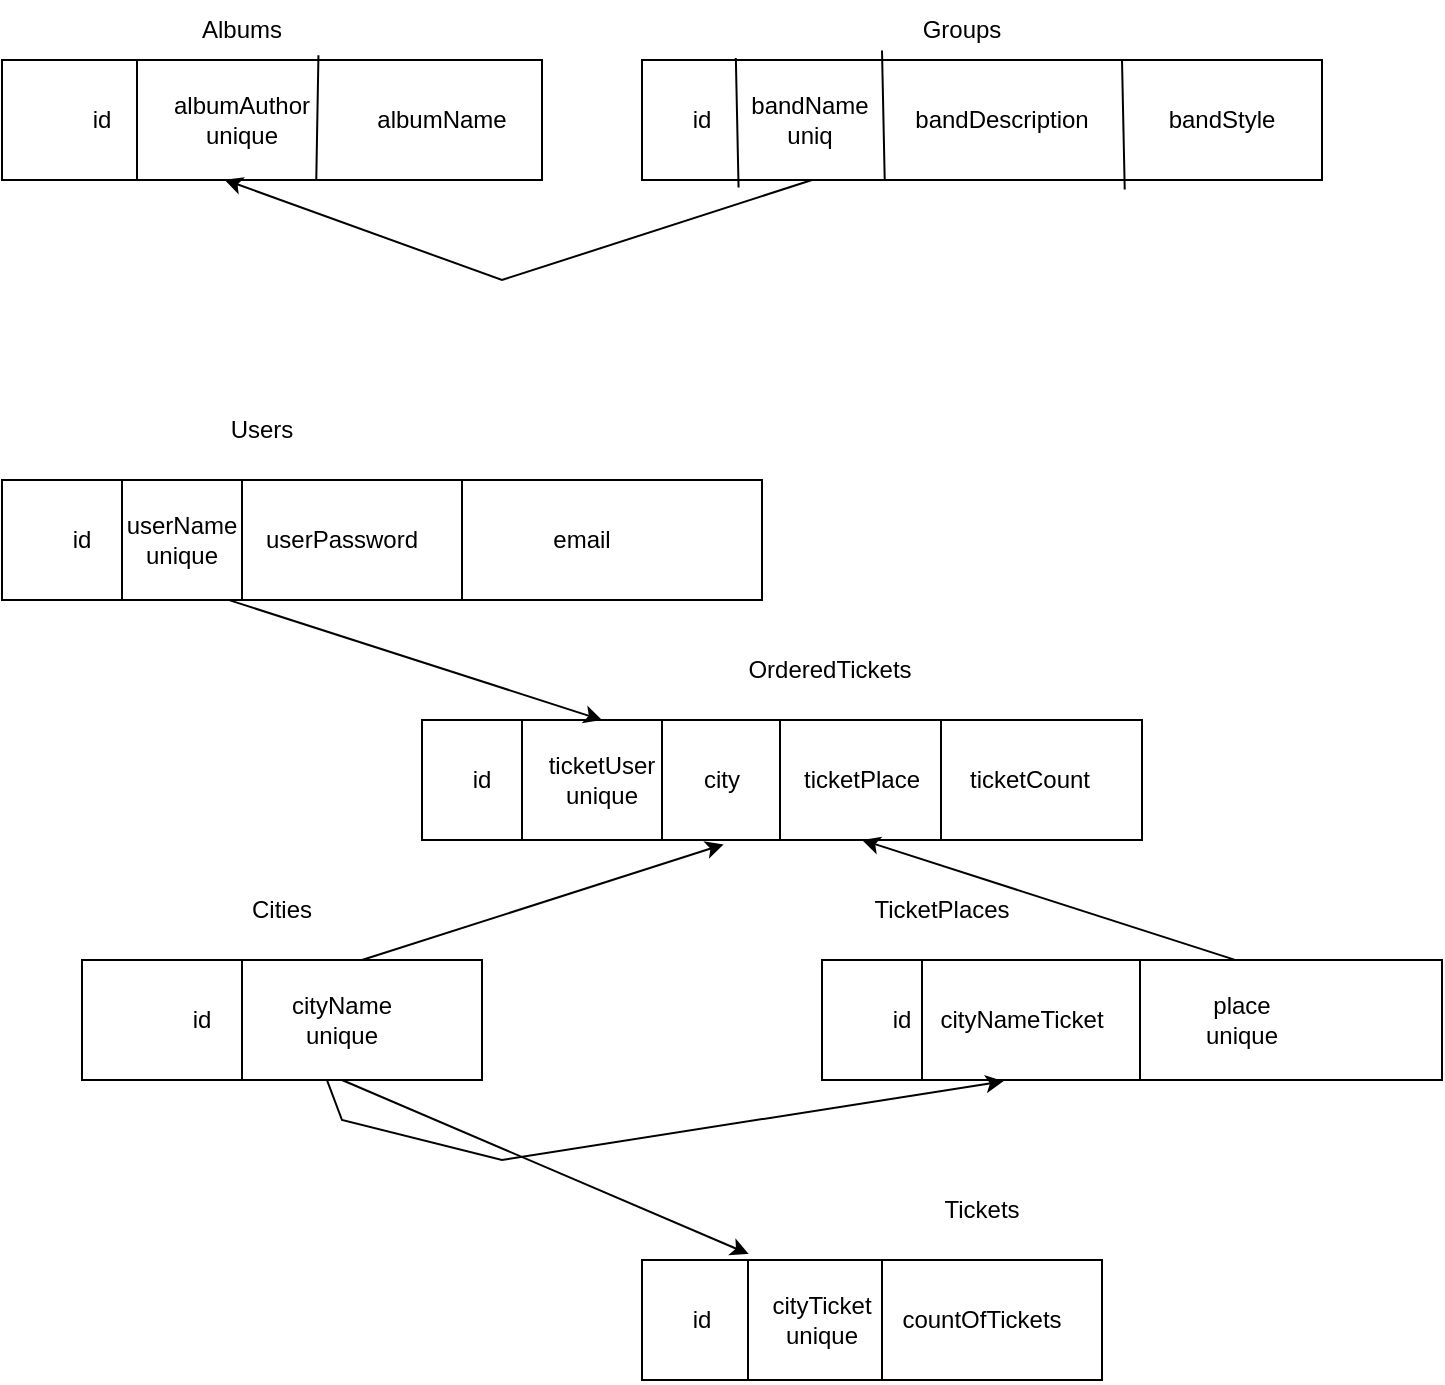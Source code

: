 <mxfile version="20.6.0" type="device"><diagram id="fV_Ry826w8FdLC67ULPS" name="Page-1"><mxGraphModel dx="720" dy="554" grid="1" gridSize="10" guides="1" tooltips="1" connect="1" arrows="1" fold="1" page="1" pageScale="1" pageWidth="827" pageHeight="1169" math="0" shadow="0"><root><mxCell id="0"/><mxCell id="1" parent="0"/><mxCell id="x8Pe5_dN9unjwtmY9FV0-1" value="" style="rounded=0;whiteSpace=wrap;html=1;" vertex="1" parent="1"><mxGeometry x="40" y="40" width="270" height="60" as="geometry"/></mxCell><mxCell id="x8Pe5_dN9unjwtmY9FV0-2" value="id" style="text;html=1;strokeColor=none;fillColor=none;align=center;verticalAlign=middle;whiteSpace=wrap;rounded=0;" vertex="1" parent="1"><mxGeometry x="60" y="55" width="60" height="30" as="geometry"/></mxCell><mxCell id="x8Pe5_dN9unjwtmY9FV0-3" value="albumAuthor&lt;br&gt;unique" style="text;html=1;strokeColor=none;fillColor=none;align=center;verticalAlign=middle;whiteSpace=wrap;rounded=0;" vertex="1" parent="1"><mxGeometry x="130" y="55" width="60" height="30" as="geometry"/></mxCell><mxCell id="x8Pe5_dN9unjwtmY9FV0-4" value="albumName" style="text;html=1;strokeColor=none;fillColor=none;align=center;verticalAlign=middle;whiteSpace=wrap;rounded=0;" vertex="1" parent="1"><mxGeometry x="230" y="55" width="60" height="30" as="geometry"/></mxCell><mxCell id="x8Pe5_dN9unjwtmY9FV0-5" value="Albums" style="text;html=1;strokeColor=none;fillColor=none;align=center;verticalAlign=middle;whiteSpace=wrap;rounded=0;" vertex="1" parent="1"><mxGeometry x="130" y="10" width="60" height="30" as="geometry"/></mxCell><mxCell id="x8Pe5_dN9unjwtmY9FV0-6" value="" style="endArrow=none;html=1;rounded=0;exitX=0.25;exitY=1;exitDx=0;exitDy=0;entryX=0.25;entryY=0;entryDx=0;entryDy=0;" edge="1" parent="1" source="x8Pe5_dN9unjwtmY9FV0-1" target="x8Pe5_dN9unjwtmY9FV0-1"><mxGeometry width="50" height="50" relative="1" as="geometry"><mxPoint x="70" y="90" as="sourcePoint"/><mxPoint x="120" y="40" as="targetPoint"/></mxGeometry></mxCell><mxCell id="x8Pe5_dN9unjwtmY9FV0-7" value="" style="endArrow=none;html=1;rounded=0;entryX=0.586;entryY=-0.039;entryDx=0;entryDy=0;exitX=0.582;exitY=1.001;exitDx=0;exitDy=0;exitPerimeter=0;entryPerimeter=0;" edge="1" parent="1" source="x8Pe5_dN9unjwtmY9FV0-1" target="x8Pe5_dN9unjwtmY9FV0-1"><mxGeometry width="50" height="50" relative="1" as="geometry"><mxPoint x="190" y="100" as="sourcePoint"/><mxPoint x="200" y="40" as="targetPoint"/></mxGeometry></mxCell><mxCell id="x8Pe5_dN9unjwtmY9FV0-8" value="" style="rounded=0;whiteSpace=wrap;html=1;" vertex="1" parent="1"><mxGeometry x="360" y="40" width="340" height="60" as="geometry"/></mxCell><mxCell id="x8Pe5_dN9unjwtmY9FV0-9" value="id" style="text;html=1;strokeColor=none;fillColor=none;align=center;verticalAlign=middle;whiteSpace=wrap;rounded=0;" vertex="1" parent="1"><mxGeometry x="360" y="55" width="60" height="30" as="geometry"/></mxCell><mxCell id="x8Pe5_dN9unjwtmY9FV0-10" value="bandName&lt;br&gt;uniq" style="text;html=1;strokeColor=none;fillColor=none;align=center;verticalAlign=middle;whiteSpace=wrap;rounded=0;" vertex="1" parent="1"><mxGeometry x="414" y="55" width="60" height="30" as="geometry"/></mxCell><mxCell id="x8Pe5_dN9unjwtmY9FV0-11" value="bandDescription" style="text;html=1;strokeColor=none;fillColor=none;align=center;verticalAlign=middle;whiteSpace=wrap;rounded=0;" vertex="1" parent="1"><mxGeometry x="510" y="55" width="60" height="30" as="geometry"/></mxCell><mxCell id="x8Pe5_dN9unjwtmY9FV0-12" value="Groups" style="text;html=1;strokeColor=none;fillColor=none;align=center;verticalAlign=middle;whiteSpace=wrap;rounded=0;" vertex="1" parent="1"><mxGeometry x="490" y="10" width="60" height="30" as="geometry"/></mxCell><mxCell id="x8Pe5_dN9unjwtmY9FV0-16" value="bandStyle" style="text;html=1;strokeColor=none;fillColor=none;align=center;verticalAlign=middle;whiteSpace=wrap;rounded=0;" vertex="1" parent="1"><mxGeometry x="620" y="55" width="60" height="30" as="geometry"/></mxCell><mxCell id="x8Pe5_dN9unjwtmY9FV0-17" value="" style="endArrow=none;html=1;rounded=0;exitX=0.142;exitY=1.063;exitDx=0;exitDy=0;exitPerimeter=0;entryX=0.138;entryY=-0.017;entryDx=0;entryDy=0;entryPerimeter=0;" edge="1" parent="1" source="x8Pe5_dN9unjwtmY9FV0-8" target="x8Pe5_dN9unjwtmY9FV0-8"><mxGeometry width="50" height="50" relative="1" as="geometry"><mxPoint x="364" y="90" as="sourcePoint"/><mxPoint x="414" y="40" as="targetPoint"/></mxGeometry></mxCell><mxCell id="x8Pe5_dN9unjwtmY9FV0-19" value="" style="endArrow=none;html=1;rounded=0;exitX=0.142;exitY=1.063;exitDx=0;exitDy=0;exitPerimeter=0;entryX=0.138;entryY=-0.017;entryDx=0;entryDy=0;entryPerimeter=0;" edge="1" parent="1"><mxGeometry width="50" height="50" relative="1" as="geometry"><mxPoint x="601.36" y="104.8" as="sourcePoint"/><mxPoint x="600.0" y="40.0" as="targetPoint"/></mxGeometry></mxCell><mxCell id="x8Pe5_dN9unjwtmY9FV0-20" value="" style="endArrow=none;html=1;rounded=0;exitX=0.142;exitY=1.063;exitDx=0;exitDy=0;exitPerimeter=0;entryX=0.138;entryY=-0.017;entryDx=0;entryDy=0;entryPerimeter=0;" edge="1" parent="1"><mxGeometry width="50" height="50" relative="1" as="geometry"><mxPoint x="481.36" y="100.0" as="sourcePoint"/><mxPoint x="480.0" y="35.2" as="targetPoint"/></mxGeometry></mxCell><mxCell id="x8Pe5_dN9unjwtmY9FV0-22" value="" style="endArrow=classic;html=1;rounded=0;exitX=0.25;exitY=1;exitDx=0;exitDy=0;entryX=0.412;entryY=0.997;entryDx=0;entryDy=0;entryPerimeter=0;" edge="1" parent="1" source="x8Pe5_dN9unjwtmY9FV0-8" target="x8Pe5_dN9unjwtmY9FV0-1"><mxGeometry width="50" height="50" relative="1" as="geometry"><mxPoint x="380" y="200" as="sourcePoint"/><mxPoint x="430" y="150" as="targetPoint"/><Array as="points"><mxPoint x="290" y="150"/></Array></mxGeometry></mxCell><mxCell id="x8Pe5_dN9unjwtmY9FV0-23" value="" style="rounded=0;whiteSpace=wrap;html=1;" vertex="1" parent="1"><mxGeometry x="250" y="370" width="360" height="60" as="geometry"/></mxCell><mxCell id="x8Pe5_dN9unjwtmY9FV0-24" value="OrderedTickets" style="text;html=1;strokeColor=none;fillColor=none;align=center;verticalAlign=middle;whiteSpace=wrap;rounded=0;" vertex="1" parent="1"><mxGeometry x="384" y="330" width="140" height="30" as="geometry"/></mxCell><mxCell id="x8Pe5_dN9unjwtmY9FV0-27" value="id" style="text;html=1;strokeColor=none;fillColor=none;align=center;verticalAlign=middle;whiteSpace=wrap;rounded=0;" vertex="1" parent="1"><mxGeometry x="250" y="385" width="60" height="30" as="geometry"/></mxCell><mxCell id="x8Pe5_dN9unjwtmY9FV0-28" value="city" style="text;html=1;strokeColor=none;fillColor=none;align=center;verticalAlign=middle;whiteSpace=wrap;rounded=0;" vertex="1" parent="1"><mxGeometry x="370" y="385" width="60" height="30" as="geometry"/></mxCell><mxCell id="x8Pe5_dN9unjwtmY9FV0-29" value="ticketPlace" style="text;html=1;strokeColor=none;fillColor=none;align=center;verticalAlign=middle;whiteSpace=wrap;rounded=0;" vertex="1" parent="1"><mxGeometry x="440" y="385" width="60" height="30" as="geometry"/></mxCell><mxCell id="x8Pe5_dN9unjwtmY9FV0-30" value="ticketUser&lt;br&gt;unique" style="text;html=1;strokeColor=none;fillColor=none;align=center;verticalAlign=middle;whiteSpace=wrap;rounded=0;" vertex="1" parent="1"><mxGeometry x="310" y="385" width="60" height="30" as="geometry"/></mxCell><mxCell id="x8Pe5_dN9unjwtmY9FV0-33" value="ticketCount" style="text;html=1;strokeColor=none;fillColor=none;align=center;verticalAlign=middle;whiteSpace=wrap;rounded=0;" vertex="1" parent="1"><mxGeometry x="524" y="385" width="60" height="30" as="geometry"/></mxCell><mxCell id="x8Pe5_dN9unjwtmY9FV0-37" value="" style="rounded=0;whiteSpace=wrap;html=1;" vertex="1" parent="1"><mxGeometry x="80" y="490" width="200" height="60" as="geometry"/></mxCell><mxCell id="x8Pe5_dN9unjwtmY9FV0-38" value="Сities" style="text;html=1;strokeColor=none;fillColor=none;align=center;verticalAlign=middle;whiteSpace=wrap;rounded=0;" vertex="1" parent="1"><mxGeometry x="150" y="450" width="60" height="30" as="geometry"/></mxCell><mxCell id="x8Pe5_dN9unjwtmY9FV0-39" value="cityName&lt;br&gt;unique" style="text;html=1;strokeColor=none;fillColor=none;align=center;verticalAlign=middle;whiteSpace=wrap;rounded=0;" vertex="1" parent="1"><mxGeometry x="180" y="505" width="60" height="30" as="geometry"/></mxCell><mxCell id="x8Pe5_dN9unjwtmY9FV0-40" value="firstPlace" style="text;html=1;strokeColor=none;fillColor=none;align=center;verticalAlign=middle;whiteSpace=wrap;rounded=0;" vertex="1" parent="1"><mxGeometry x="550" y="505" width="60" height="30" as="geometry"/></mxCell><mxCell id="x8Pe5_dN9unjwtmY9FV0-43" value="" style="rounded=0;whiteSpace=wrap;html=1;" vertex="1" parent="1"><mxGeometry x="450" y="490" width="310" height="60" as="geometry"/></mxCell><mxCell id="x8Pe5_dN9unjwtmY9FV0-44" value="TicketPlaces" style="text;html=1;strokeColor=none;fillColor=none;align=center;verticalAlign=middle;whiteSpace=wrap;rounded=0;" vertex="1" parent="1"><mxGeometry x="480" y="450" width="60" height="30" as="geometry"/></mxCell><mxCell id="x8Pe5_dN9unjwtmY9FV0-45" value="id" style="text;html=1;strokeColor=none;fillColor=none;align=center;verticalAlign=middle;whiteSpace=wrap;rounded=0;" vertex="1" parent="1"><mxGeometry x="110" y="505" width="60" height="30" as="geometry"/></mxCell><mxCell id="x8Pe5_dN9unjwtmY9FV0-46" value="id" style="text;html=1;strokeColor=none;fillColor=none;align=center;verticalAlign=middle;whiteSpace=wrap;rounded=0;" vertex="1" parent="1"><mxGeometry x="460" y="505" width="60" height="30" as="geometry"/></mxCell><mxCell id="x8Pe5_dN9unjwtmY9FV0-47" value="cityNameTicket" style="text;html=1;strokeColor=none;fillColor=none;align=center;verticalAlign=middle;whiteSpace=wrap;rounded=0;" vertex="1" parent="1"><mxGeometry x="520" y="505" width="60" height="30" as="geometry"/></mxCell><mxCell id="x8Pe5_dN9unjwtmY9FV0-48" value="place&lt;br&gt;unique" style="text;html=1;strokeColor=none;fillColor=none;align=center;verticalAlign=middle;whiteSpace=wrap;rounded=0;" vertex="1" parent="1"><mxGeometry x="630" y="505" width="60" height="30" as="geometry"/></mxCell><mxCell id="x8Pe5_dN9unjwtmY9FV0-49" value="" style="endArrow=classic;html=1;rounded=0;entryX=0.293;entryY=1.01;entryDx=0;entryDy=0;entryPerimeter=0;exitX=0.612;exitY=0.997;exitDx=0;exitDy=0;exitPerimeter=0;" edge="1" parent="1" source="x8Pe5_dN9unjwtmY9FV0-37" target="x8Pe5_dN9unjwtmY9FV0-43"><mxGeometry width="50" height="50" relative="1" as="geometry"><mxPoint x="190" y="560" as="sourcePoint"/><mxPoint x="159.76" y="610" as="targetPoint"/><Array as="points"><mxPoint x="210" y="570"/><mxPoint x="290" y="590"/></Array></mxGeometry></mxCell><mxCell id="x8Pe5_dN9unjwtmY9FV0-50" value="" style="endArrow=classic;html=1;rounded=0;exitX=0.665;exitY=-0.003;exitDx=0;exitDy=0;exitPerimeter=0;" edge="1" parent="1" source="x8Pe5_dN9unjwtmY9FV0-43"><mxGeometry width="50" height="50" relative="1" as="geometry"><mxPoint x="420" y="480" as="sourcePoint"/><mxPoint x="470" y="430" as="targetPoint"/></mxGeometry></mxCell><mxCell id="x8Pe5_dN9unjwtmY9FV0-52" value="" style="endArrow=classic;html=1;rounded=0;entryX=0.419;entryY=1.037;entryDx=0;entryDy=0;entryPerimeter=0;" edge="1" parent="1" target="x8Pe5_dN9unjwtmY9FV0-23"><mxGeometry width="50" height="50" relative="1" as="geometry"><mxPoint x="220" y="490" as="sourcePoint"/><mxPoint x="270" y="440" as="targetPoint"/></mxGeometry></mxCell><mxCell id="x8Pe5_dN9unjwtmY9FV0-55" value="" style="rounded=0;whiteSpace=wrap;html=1;" vertex="1" parent="1"><mxGeometry x="360" y="640" width="230" height="60" as="geometry"/></mxCell><mxCell id="x8Pe5_dN9unjwtmY9FV0-58" value="id" style="text;html=1;strokeColor=none;fillColor=none;align=center;verticalAlign=middle;whiteSpace=wrap;rounded=0;" vertex="1" parent="1"><mxGeometry x="360" y="655" width="60" height="30" as="geometry"/></mxCell><mxCell id="x8Pe5_dN9unjwtmY9FV0-59" value="Tickets" style="text;html=1;strokeColor=none;fillColor=none;align=center;verticalAlign=middle;whiteSpace=wrap;rounded=0;" vertex="1" parent="1"><mxGeometry x="500" y="600" width="60" height="30" as="geometry"/></mxCell><mxCell id="x8Pe5_dN9unjwtmY9FV0-60" value="cityTicket&lt;br&gt;unique" style="text;html=1;strokeColor=none;fillColor=none;align=center;verticalAlign=middle;whiteSpace=wrap;rounded=0;" vertex="1" parent="1"><mxGeometry x="420" y="655" width="60" height="30" as="geometry"/></mxCell><mxCell id="x8Pe5_dN9unjwtmY9FV0-61" value="" style="endArrow=classic;html=1;rounded=0;entryX=0.232;entryY=-0.05;entryDx=0;entryDy=0;entryPerimeter=0;" edge="1" parent="1" target="x8Pe5_dN9unjwtmY9FV0-55"><mxGeometry width="50" height="50" relative="1" as="geometry"><mxPoint x="210" y="550" as="sourcePoint"/><mxPoint x="260" y="500" as="targetPoint"/></mxGeometry></mxCell><mxCell id="x8Pe5_dN9unjwtmY9FV0-62" value="countOfTickets" style="text;html=1;strokeColor=none;fillColor=none;align=center;verticalAlign=middle;whiteSpace=wrap;rounded=0;" vertex="1" parent="1"><mxGeometry x="500" y="655" width="60" height="30" as="geometry"/></mxCell><mxCell id="x8Pe5_dN9unjwtmY9FV0-64" value="" style="rounded=0;whiteSpace=wrap;html=1;" vertex="1" parent="1"><mxGeometry x="40" y="250" width="380" height="60" as="geometry"/></mxCell><mxCell id="x8Pe5_dN9unjwtmY9FV0-65" value="id" style="text;html=1;strokeColor=none;fillColor=none;align=center;verticalAlign=middle;whiteSpace=wrap;rounded=0;" vertex="1" parent="1"><mxGeometry x="50" y="265" width="60" height="30" as="geometry"/></mxCell><mxCell id="x8Pe5_dN9unjwtmY9FV0-67" value="userName&lt;br&gt;unique" style="text;html=1;strokeColor=none;fillColor=none;align=center;verticalAlign=middle;whiteSpace=wrap;rounded=0;" vertex="1" parent="1"><mxGeometry x="100" y="265" width="60" height="30" as="geometry"/></mxCell><mxCell id="x8Pe5_dN9unjwtmY9FV0-70" value="userPassword" style="text;html=1;strokeColor=none;fillColor=none;align=center;verticalAlign=middle;whiteSpace=wrap;rounded=0;" vertex="1" parent="1"><mxGeometry x="180" y="265" width="60" height="30" as="geometry"/></mxCell><mxCell id="x8Pe5_dN9unjwtmY9FV0-72" value="email" style="text;html=1;strokeColor=none;fillColor=none;align=center;verticalAlign=middle;whiteSpace=wrap;rounded=0;" vertex="1" parent="1"><mxGeometry x="300" y="265" width="60" height="30" as="geometry"/></mxCell><mxCell id="x8Pe5_dN9unjwtmY9FV0-74" value="" style="endArrow=classic;html=1;rounded=0;entryX=0.25;entryY=0;entryDx=0;entryDy=0;exitX=0.3;exitY=1.003;exitDx=0;exitDy=0;exitPerimeter=0;" edge="1" parent="1" source="x8Pe5_dN9unjwtmY9FV0-64" target="x8Pe5_dN9unjwtmY9FV0-23"><mxGeometry width="50" height="50" relative="1" as="geometry"><mxPoint x="115" y="385" as="sourcePoint"/><mxPoint x="165" y="335" as="targetPoint"/></mxGeometry></mxCell><mxCell id="x8Pe5_dN9unjwtmY9FV0-75" value="" style="endArrow=none;html=1;rounded=0;" edge="1" parent="1"><mxGeometry width="50" height="50" relative="1" as="geometry"><mxPoint x="100" y="310" as="sourcePoint"/><mxPoint x="100" y="250" as="targetPoint"/></mxGeometry></mxCell><mxCell id="x8Pe5_dN9unjwtmY9FV0-76" value="" style="endArrow=none;html=1;rounded=0;" edge="1" parent="1"><mxGeometry width="50" height="50" relative="1" as="geometry"><mxPoint x="160" y="310" as="sourcePoint"/><mxPoint x="160" y="250" as="targetPoint"/></mxGeometry></mxCell><mxCell id="x8Pe5_dN9unjwtmY9FV0-77" value="" style="endArrow=none;html=1;rounded=0;" edge="1" parent="1"><mxGeometry width="50" height="50" relative="1" as="geometry"><mxPoint x="270" y="310" as="sourcePoint"/><mxPoint x="270" y="250" as="targetPoint"/></mxGeometry></mxCell><mxCell id="x8Pe5_dN9unjwtmY9FV0-78" value="" style="endArrow=none;html=1;rounded=0;" edge="1" parent="1"><mxGeometry width="50" height="50" relative="1" as="geometry"><mxPoint x="160" y="550" as="sourcePoint"/><mxPoint x="160" y="490" as="targetPoint"/></mxGeometry></mxCell><mxCell id="x8Pe5_dN9unjwtmY9FV0-79" value="" style="endArrow=none;html=1;rounded=0;" edge="1" parent="1"><mxGeometry width="50" height="50" relative="1" as="geometry"><mxPoint x="300" y="430" as="sourcePoint"/><mxPoint x="300" y="370" as="targetPoint"/></mxGeometry></mxCell><mxCell id="x8Pe5_dN9unjwtmY9FV0-80" value="" style="endArrow=none;html=1;rounded=0;" edge="1" parent="1"><mxGeometry width="50" height="50" relative="1" as="geometry"><mxPoint x="370" y="430" as="sourcePoint"/><mxPoint x="370" y="370" as="targetPoint"/></mxGeometry></mxCell><mxCell id="x8Pe5_dN9unjwtmY9FV0-81" value="" style="endArrow=none;html=1;rounded=0;" edge="1" parent="1"><mxGeometry width="50" height="50" relative="1" as="geometry"><mxPoint x="429" y="430" as="sourcePoint"/><mxPoint x="429" y="370" as="targetPoint"/></mxGeometry></mxCell><mxCell id="x8Pe5_dN9unjwtmY9FV0-82" value="" style="endArrow=none;html=1;rounded=0;" edge="1" parent="1"><mxGeometry width="50" height="50" relative="1" as="geometry"><mxPoint x="509.5" y="430" as="sourcePoint"/><mxPoint x="509.5" y="370" as="targetPoint"/></mxGeometry></mxCell><mxCell id="x8Pe5_dN9unjwtmY9FV0-83" value="" style="endArrow=none;html=1;rounded=0;" edge="1" parent="1"><mxGeometry width="50" height="50" relative="1" as="geometry"><mxPoint x="500" y="550" as="sourcePoint"/><mxPoint x="500" y="490" as="targetPoint"/></mxGeometry></mxCell><mxCell id="x8Pe5_dN9unjwtmY9FV0-84" value="" style="endArrow=none;html=1;rounded=0;" edge="1" parent="1"><mxGeometry width="50" height="50" relative="1" as="geometry"><mxPoint x="609" y="550" as="sourcePoint"/><mxPoint x="609" y="490" as="targetPoint"/></mxGeometry></mxCell><mxCell id="x8Pe5_dN9unjwtmY9FV0-85" value="" style="endArrow=none;html=1;rounded=0;" edge="1" parent="1"><mxGeometry width="50" height="50" relative="1" as="geometry"><mxPoint x="413" y="700" as="sourcePoint"/><mxPoint x="413" y="640" as="targetPoint"/></mxGeometry></mxCell><mxCell id="x8Pe5_dN9unjwtmY9FV0-86" value="" style="endArrow=none;html=1;rounded=0;" edge="1" parent="1"><mxGeometry width="50" height="50" relative="1" as="geometry"><mxPoint x="480" y="700" as="sourcePoint"/><mxPoint x="480" y="640" as="targetPoint"/></mxGeometry></mxCell><mxCell id="x8Pe5_dN9unjwtmY9FV0-90" value="Users" style="text;html=1;strokeColor=none;fillColor=none;align=center;verticalAlign=middle;whiteSpace=wrap;rounded=0;" vertex="1" parent="1"><mxGeometry x="140" y="210" width="60" height="30" as="geometry"/></mxCell></root></mxGraphModel></diagram></mxfile>